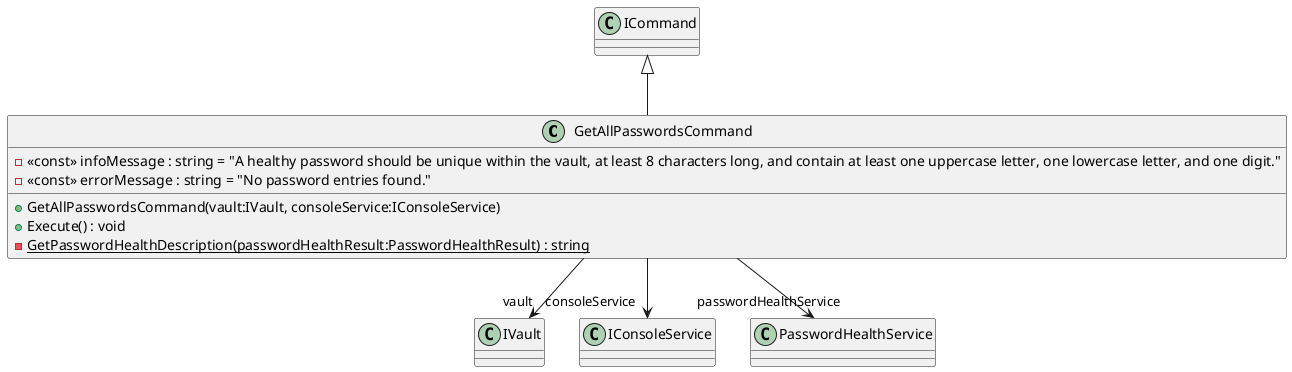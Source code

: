 @startuml
class GetAllPasswordsCommand {
    - <<const>> infoMessage : string = "A healthy password should be unique within the vault, at least 8 characters long, and contain at least one uppercase letter, one lowercase letter, and one digit."
    - <<const>> errorMessage : string = "No password entries found."
    + GetAllPasswordsCommand(vault:IVault, consoleService:IConsoleService)
    + Execute() : void
    - {static} GetPasswordHealthDescription(passwordHealthResult:PasswordHealthResult) : string
}
ICommand <|-- GetAllPasswordsCommand
GetAllPasswordsCommand --> "vault" IVault
GetAllPasswordsCommand --> "consoleService" IConsoleService
GetAllPasswordsCommand --> "passwordHealthService" PasswordHealthService
@enduml
